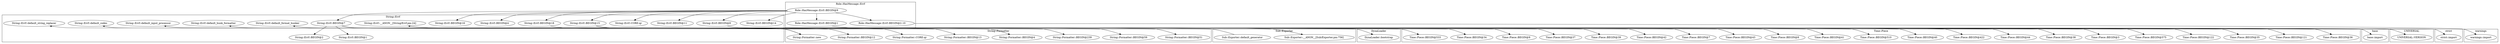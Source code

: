 digraph {
graph [overlap=false]
subgraph cluster_DynaLoader {
	label="DynaLoader";
	"DynaLoader::bootstrap";
}
subgraph cluster_String_Formatter {
	label="String::Formatter";
	"String::Formatter::BEGIN@239";
	"String::Formatter::BEGIN@4";
	"String::Formatter::BEGIN@13";
	"String::Formatter::CORE:qr";
	"String::Formatter::BEGIN@12";
	"String::Formatter::new";
	"String::Formatter::BEGIN@51";
	"String::Formatter::BEGIN@59";
}
subgraph cluster_String_Errf {
	label="String::Errf";
	"String::Errf::default_hunk_formatter";
	"String::Errf::BEGIN@2";
	"String::Errf::BEGIN@18";
	"String::Errf::__ANON__[String/Errf.pm:24]";
	"String::Errf::BEGIN@11";
	"String::Errf::CORE:qr";
	"String::Errf::BEGIN@15";
	"String::Errf::BEGIN@4";
	"String::Errf::default_string_replacer";
	"String::Errf::BEGIN@8";
	"String::Errf::default_input_processor";
	"String::Errf::BEGIN@1";
	"String::Errf::BEGIN@16";
	"String::Errf::BEGIN@7";
	"String::Errf::BEGIN@14";
	"String::Errf::default_codes";
	"String::Errf::default_format_hunker";
}
subgraph cluster_UNIVERSAL {
	label="UNIVERSAL";
	"UNIVERSAL::VERSION";
}
subgraph cluster_Role_HasMessage_Errf {
	label="Role::HasMessage::Errf";
	"Role::HasMessage::Errf::BEGIN@1";
	"Role::HasMessage::Errf::BEGIN@2.10";
	"Role::HasMessage::Errf::BEGIN@9";
}
subgraph cluster_warnings {
	label="warnings";
	"warnings::import";
}
subgraph cluster_Time_Piece {
	label="Time::Piece";
	"Time::Piece::BEGIN@40";
	"Time::Piece::BEGIN@510";
	"Time::Piece::BEGIN@41";
	"Time::Piece::BEGIN@8";
	"Time::Piece::BEGIN@43";
	"Time::Piece::BEGIN@7";
	"Time::Piece::BEGIN@42";
	"Time::Piece::BEGIN@39";
	"Time::Piece::BEGIN@37";
	"Time::Piece::BEGIN@9";
	"Time::Piece::BEGIN@34";
	"Time::Piece::BEGIN@533";
	"Time::Piece::BEGIN@36";
	"Time::Piece::BEGIN@121";
	"Time::Piece::BEGIN@35";
	"Time::Piece::BEGIN@122";
	"Time::Piece::BEGIN@575";
	"Time::Piece::BEGIN@3";
	"Time::Piece::BEGIN@38";
	"Time::Piece::BEGIN@44";
	"Time::Piece::BEGIN@422";
}
subgraph cluster_base {
	label="base";
	"base::import";
}
subgraph cluster_Sub_Exporter {
	label="Sub::Exporter";
	"Sub::Exporter::default_generator";
	"Sub::Exporter::__ANON__[Sub/Exporter.pm:756]";
}
subgraph cluster_strict {
	label="strict";
	"strict::import";
}
"Role::HasMessage::Errf::BEGIN@9" -> "String::Errf::BEGIN@7";
"String::Errf::BEGIN@7" -> "String::Formatter::BEGIN@4";
"String::Formatter::new" -> "String::Errf::default_input_processor";
"String::Errf::__ANON__[String/Errf.pm:24]" -> "String::Formatter::new";
"String::Errf::BEGIN@15" -> "Time::Piece::BEGIN@3";
"Role::HasMessage::Errf::BEGIN@9" -> "String::Errf::BEGIN@16";
"Role::HasMessage::Errf::BEGIN@9" -> "String::Errf::BEGIN@11";
"String::Errf::BEGIN@15" -> "Time::Piece::BEGIN@121";
"Sub::Exporter::default_generator" -> "String::Errf::__ANON__[String/Errf.pm:24]";
"String::Errf::BEGIN@15" -> "Time::Piece::BEGIN@34";
"String::Errf::BEGIN@7" -> "String::Formatter::BEGIN@12";
"String::Errf::BEGIN@15" -> "Time::Piece::BEGIN@43";
"String::Formatter::new" -> "String::Errf::default_hunk_formatter";
"String::Errf::BEGIN@15" -> "Time::Piece::BEGIN@41";
"String::Errf::BEGIN@15" -> "Time::Piece::BEGIN@39";
"String::Formatter::new" -> "String::Errf::default_codes";
"Role::HasMessage::Errf::BEGIN@9" -> "String::Errf::BEGIN@18";
"String::Errf::BEGIN@15" -> "Time::Piece::BEGIN@510";
"String::Errf::BEGIN@15" -> "Time::Piece::BEGIN@575";
"String::Formatter::new" -> "String::Errf::default_format_hunker";
"String::Errf::BEGIN@18" -> "Sub::Exporter::__ANON__[Sub/Exporter.pm:756]";
"String::Errf::BEGIN@7" -> "String::Formatter::BEGIN@51";
"Role::HasMessage::Errf::BEGIN@9" -> "String::Errf::BEGIN@4";
"String::Errf::BEGIN@7" -> "String::Formatter::BEGIN@239";
"Role::HasMessage::Errf::BEGIN@9" -> "String::Errf::CORE:qr";
"Role::HasMessage::Errf::BEGIN@1" -> "strict::import";
"Role::HasMessage::Errf::BEGIN@9" -> "String::Errf::BEGIN@14";
"String::Errf::BEGIN@7" -> "String::Errf::BEGIN@1";
"String::Errf::BEGIN@15" -> "Time::Piece::BEGIN@36";
"String::Errf::BEGIN@7" -> "String::Formatter::BEGIN@59";
"String::Errf::BEGIN@15" -> "Time::Piece::BEGIN@35";
"String::Errf::BEGIN@15" -> "Time::Piece::BEGIN@9";
"String::Errf::BEGIN@15" -> "Time::Piece::BEGIN@533";
"String::Errf::BEGIN@15" -> "Time::Piece::BEGIN@122";
"Role::HasMessage::Errf::BEGIN@9" -> "String::Errf::BEGIN@8";
"String::Errf::BEGIN@8" -> "base::import";
"Role::HasMessage::Errf::BEGIN@2.10" -> "warnings::import";
"String::Errf::BEGIN@15" -> "Time::Piece::BEGIN@42";
"String::Errf::BEGIN@15" -> "Time::Piece::BEGIN@40";
"String::Errf::BEGIN@15" -> "Time::Piece::BEGIN@38";
"String::Errf::BEGIN@15" -> "Time::Piece::BEGIN@7";
"String::Errf::BEGIN@7" -> "String::Formatter::BEGIN@13";
"Role::HasMessage::Errf::BEGIN@9" -> "Role::HasMessage::Errf::BEGIN@2.10";
"String::Errf::BEGIN@7" -> "String::Errf::BEGIN@2";
"String::Errf::BEGIN@15" -> "Time::Piece::BEGIN@8";
"Role::HasMessage::Errf::BEGIN@9" -> "Role::HasMessage::Errf::BEGIN@1";
"String::Errf::BEGIN@15" -> "Time::Piece::BEGIN@422";
"Role::HasMessage::Errf::BEGIN@9" -> "String::Errf::BEGIN@15";
"String::Errf::BEGIN@7" -> "UNIVERSAL::VERSION";
"String::Errf::BEGIN@15" -> "DynaLoader::bootstrap";
"String::Errf::BEGIN@15" -> "Time::Piece::BEGIN@44";
"String::Errf::BEGIN@7" -> "String::Formatter::CORE:qr";
"String::Errf::BEGIN@15" -> "Time::Piece::BEGIN@37";
"String::Formatter::new" -> "String::Errf::default_string_replacer";
}
